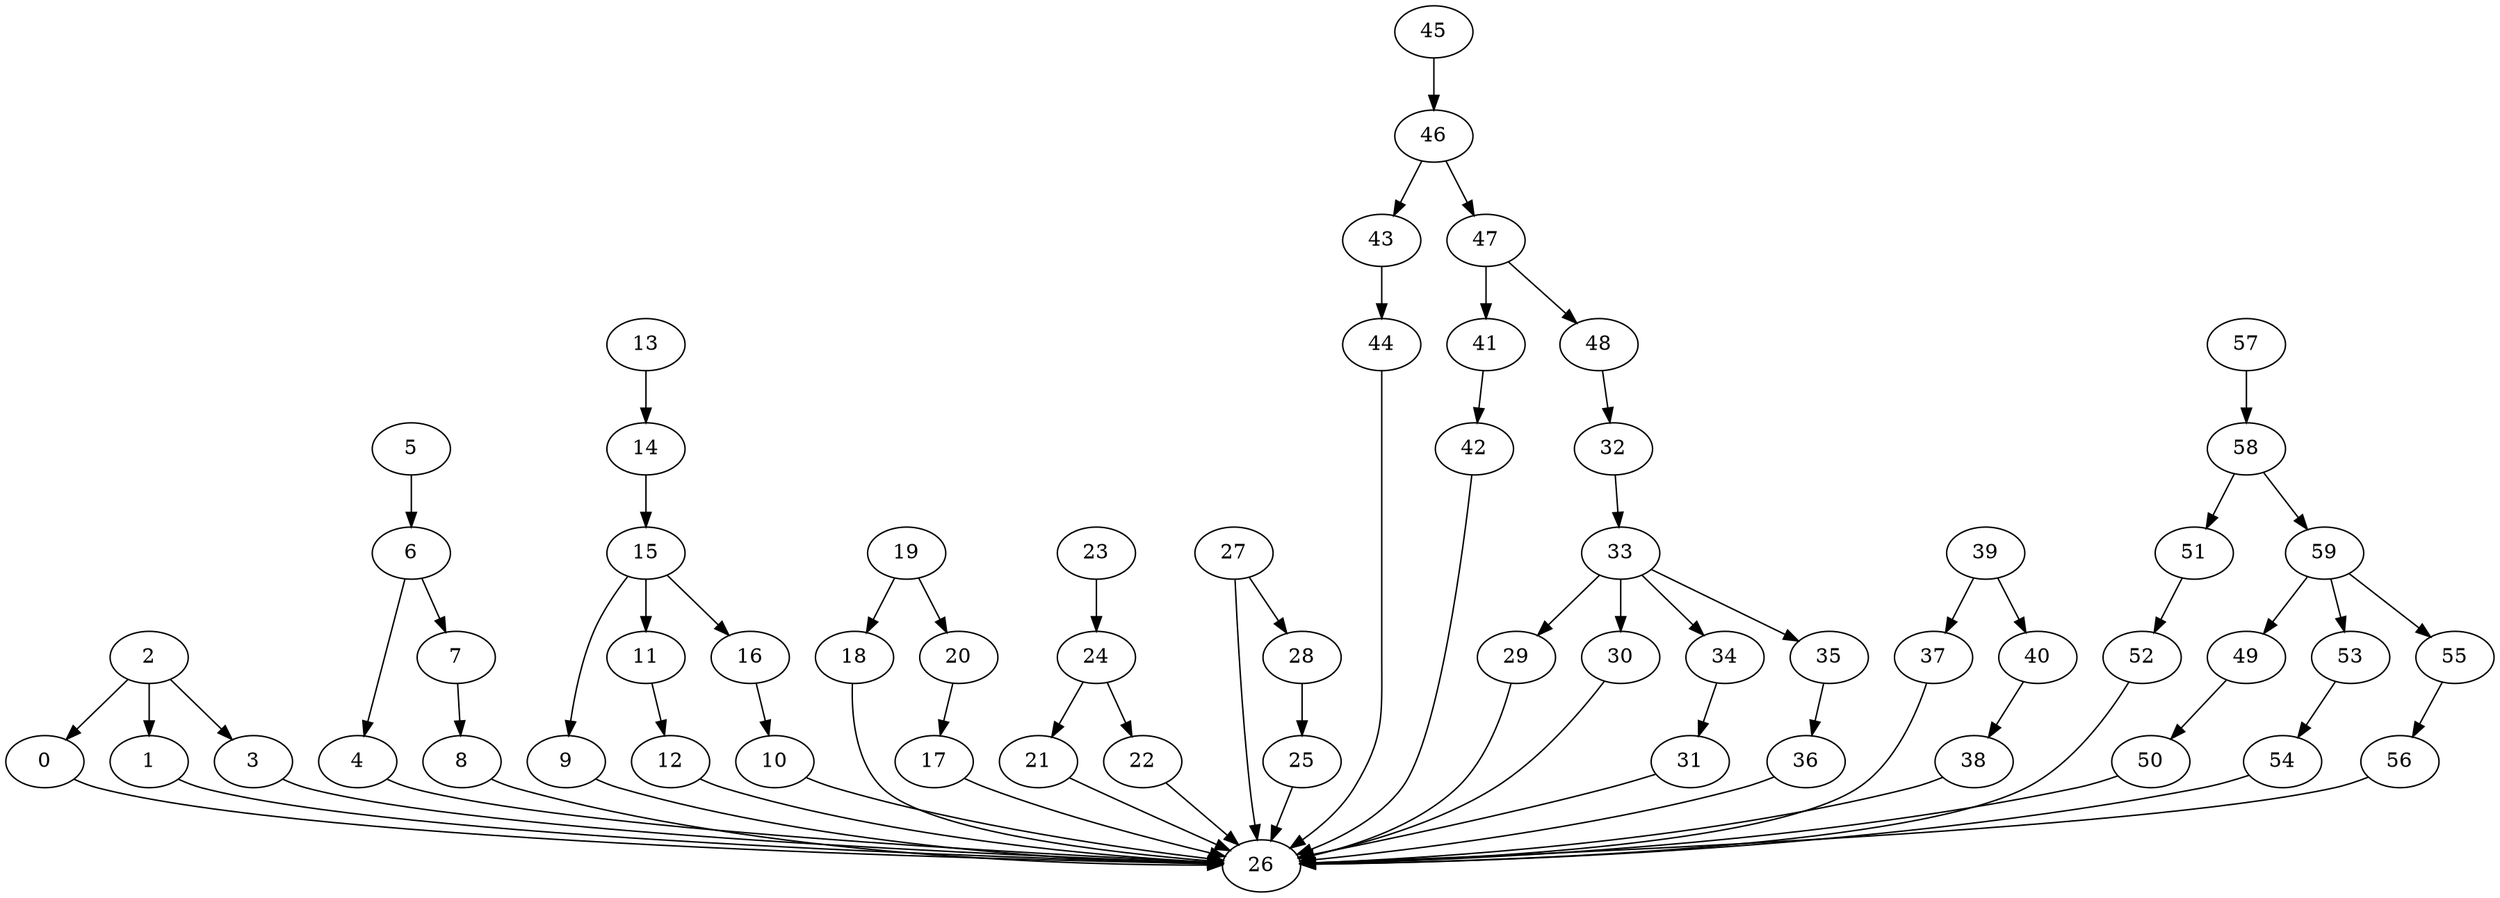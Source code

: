 strict digraph  {
0 [exec=188];
1 [exec=190];
2 [exec=171];
3 [exec=151];
4 [exec=127];
5 [exec=57];
6 [exec=118];
7 [exec=171];
8 [exec=149];
9 [exec=143];
10 [exec=74];
11 [exec=59];
12 [exec=84];
13 [exec=176];
14 [exec=105];
15 [exec=116];
16 [exec=161];
17 [exec=173];
18 [exec=72];
19 [exec=138];
20 [exec=67];
21 [exec=187];
22 [exec=58];
23 [exec=100];
24 [exec=154];
25 [exec=169];
26 [exec=140];
27 [exec=140];
28 [exec=121];
29 [exec=144];
30 [exec=114];
31 [exec=166];
32 [exec=126];
33 [exec=131];
34 [exec=95];
35 [exec=143];
36 [exec=97];
37 [exec=185];
38 [exec=98];
39 [exec=130];
40 [exec=197];
41 [exec=200];
42 [exec=83];
43 [exec=157];
44 [exec=124];
45 [exec=182];
46 [exec=119];
47 [exec=168];
48 [exec=138];
49 [exec=59];
50 [exec=155];
51 [exec=89];
52 [exec=101];
53 [exec=51];
54 [exec=172];
55 [exec=180];
56 [exec=161];
57 [exec=193];
58 [exec=106];
59 [exec=58];
0 -> 26  [comm=7];
1 -> 26  [comm=20];
2 -> 3  [comm=15];
2 -> 0  [comm=10];
2 -> 1  [comm=15];
3 -> 26  [comm=7];
4 -> 26  [comm=16];
5 -> 6  [comm=17];
6 -> 4  [comm=17];
6 -> 7  [comm=14];
7 -> 8  [comm=16];
8 -> 26  [comm=13];
9 -> 26  [comm=11];
10 -> 26  [comm=15];
11 -> 12  [comm=18];
12 -> 26  [comm=8];
13 -> 14  [comm=9];
14 -> 15  [comm=5];
15 -> 16  [comm=17];
15 -> 9  [comm=7];
15 -> 11  [comm=10];
16 -> 10  [comm=6];
17 -> 26  [comm=16];
18 -> 26  [comm=19];
19 -> 20  [comm=17];
19 -> 18  [comm=6];
20 -> 17  [comm=18];
21 -> 26  [comm=6];
22 -> 26  [comm=16];
23 -> 24  [comm=20];
24 -> 21  [comm=15];
24 -> 22  [comm=18];
25 -> 26  [comm=18];
27 -> 28  [comm=19];
27 -> 26  [comm=5];
28 -> 25  [comm=12];
29 -> 26  [comm=11];
30 -> 26  [comm=13];
31 -> 26  [comm=7];
32 -> 33  [comm=18];
33 -> 34  [comm=12];
33 -> 29  [comm=18];
33 -> 30  [comm=9];
33 -> 35  [comm=5];
34 -> 31  [comm=15];
35 -> 36  [comm=16];
36 -> 26  [comm=13];
37 -> 26  [comm=8];
38 -> 26  [comm=19];
39 -> 40  [comm=8];
39 -> 37  [comm=17];
40 -> 38  [comm=8];
41 -> 42  [comm=15];
42 -> 26  [comm=8];
43 -> 44  [comm=5];
44 -> 26  [comm=20];
45 -> 46  [comm=9];
46 -> 47  [comm=12];
46 -> 43  [comm=17];
47 -> 48  [comm=6];
47 -> 41  [comm=7];
48 -> 32  [comm=8];
49 -> 50  [comm=17];
50 -> 26  [comm=10];
51 -> 52  [comm=5];
52 -> 26  [comm=15];
53 -> 54  [comm=8];
54 -> 26  [comm=5];
55 -> 56  [comm=8];
56 -> 26  [comm=20];
57 -> 58  [comm=14];
58 -> 59  [comm=14];
58 -> 51  [comm=7];
59 -> 49  [comm=6];
59 -> 53  [comm=12];
59 -> 55  [comm=8];
}
